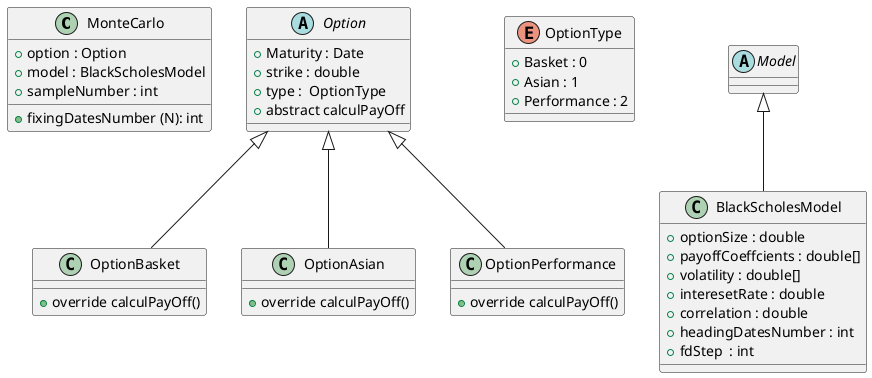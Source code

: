 @startuml conception


class MonteCarlo {
    + option : Option 
    + model : BlackScholesModel
    + fixingDatesNumber (N): int 
    + sampleNumber : int 
    
}


abstract class Option {
    + Maturity : Date 
    + strike : double 
    + type :  OptionType 
    + abstract calculPayOff 
}

Enum OptionType {
    + Basket : 0 
    + Asian : 1 
    + Performance : 2
}

class OptionBasket {
    + override calculPayOff()
}

class OptionAsian {
    + override calculPayOff()
}

class OptionPerformance {
    + override calculPayOff()
}

Option <|-- OptionBasket 
Option <|-- OptionAsian 
Option <|-- OptionPerformance 


abstract class Model {

}

class BlackScholesModel {
    + optionSize : double
    + payoffCoeffcients : double[] 
    + volatility : double[]
    + interesetRate : double 
    + correlation : double 
    + headingDatesNumber : int 
    + fdStep  : int 
}

Model <|-- BlackScholesModel

@enduml 